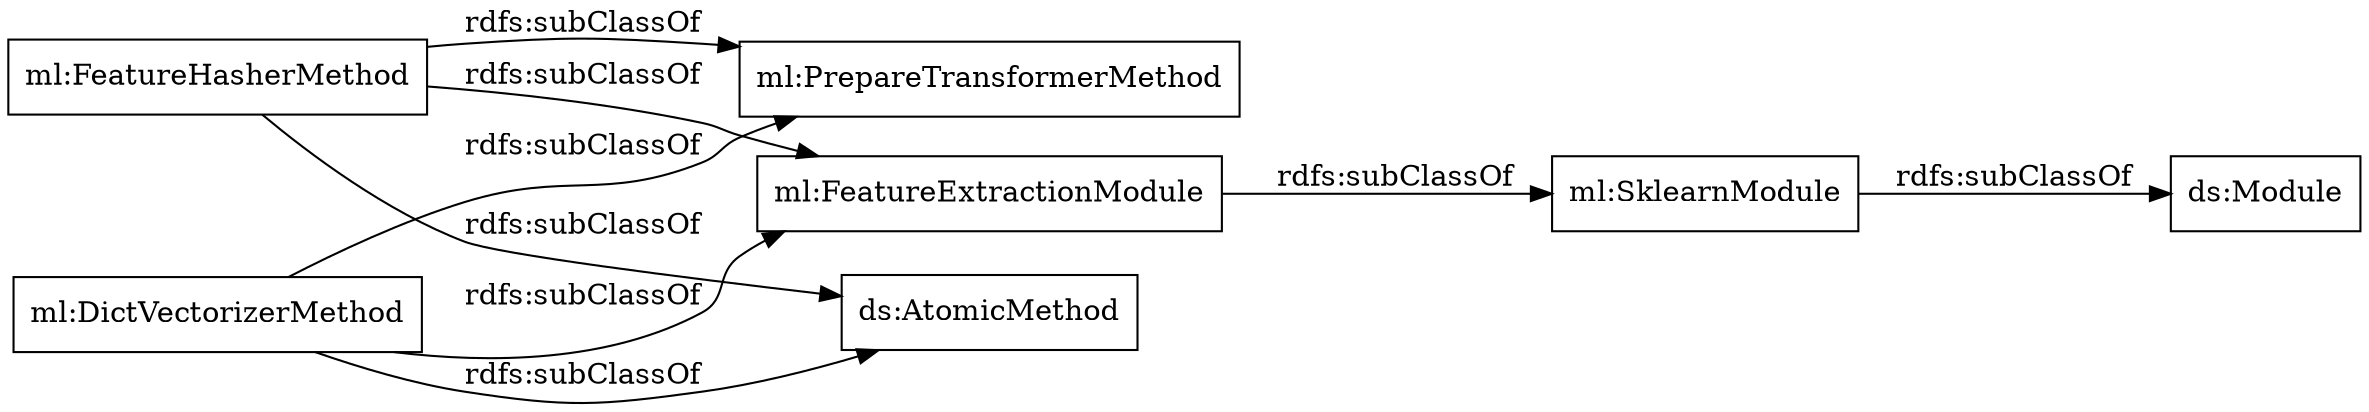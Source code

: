 digraph ar2dtool_diagram { 
rankdir=LR;
size="1000"
node [shape = rectangle, color="black"]; "ml:FeatureHasherMethod" "ml:DictVectorizerMethod" "ml:FeatureExtractionModule" "ml:SklearnModule" ; /*classes style*/
	"ml:DictVectorizerMethod" -> "ml:PrepareTransformerMethod" [ label = "rdfs:subClassOf" ];
	"ml:DictVectorizerMethod" -> "ml:FeatureExtractionModule" [ label = "rdfs:subClassOf" ];
	"ml:DictVectorizerMethod" -> "ds:AtomicMethod" [ label = "rdfs:subClassOf" ];
	"ml:FeatureExtractionModule" -> "ml:SklearnModule" [ label = "rdfs:subClassOf" ];
	"ml:SklearnModule" -> "ds:Module" [ label = "rdfs:subClassOf" ];
	"ml:FeatureHasherMethod" -> "ml:PrepareTransformerMethod" [ label = "rdfs:subClassOf" ];
	"ml:FeatureHasherMethod" -> "ml:FeatureExtractionModule" [ label = "rdfs:subClassOf" ];
	"ml:FeatureHasherMethod" -> "ds:AtomicMethod" [ label = "rdfs:subClassOf" ];

}
